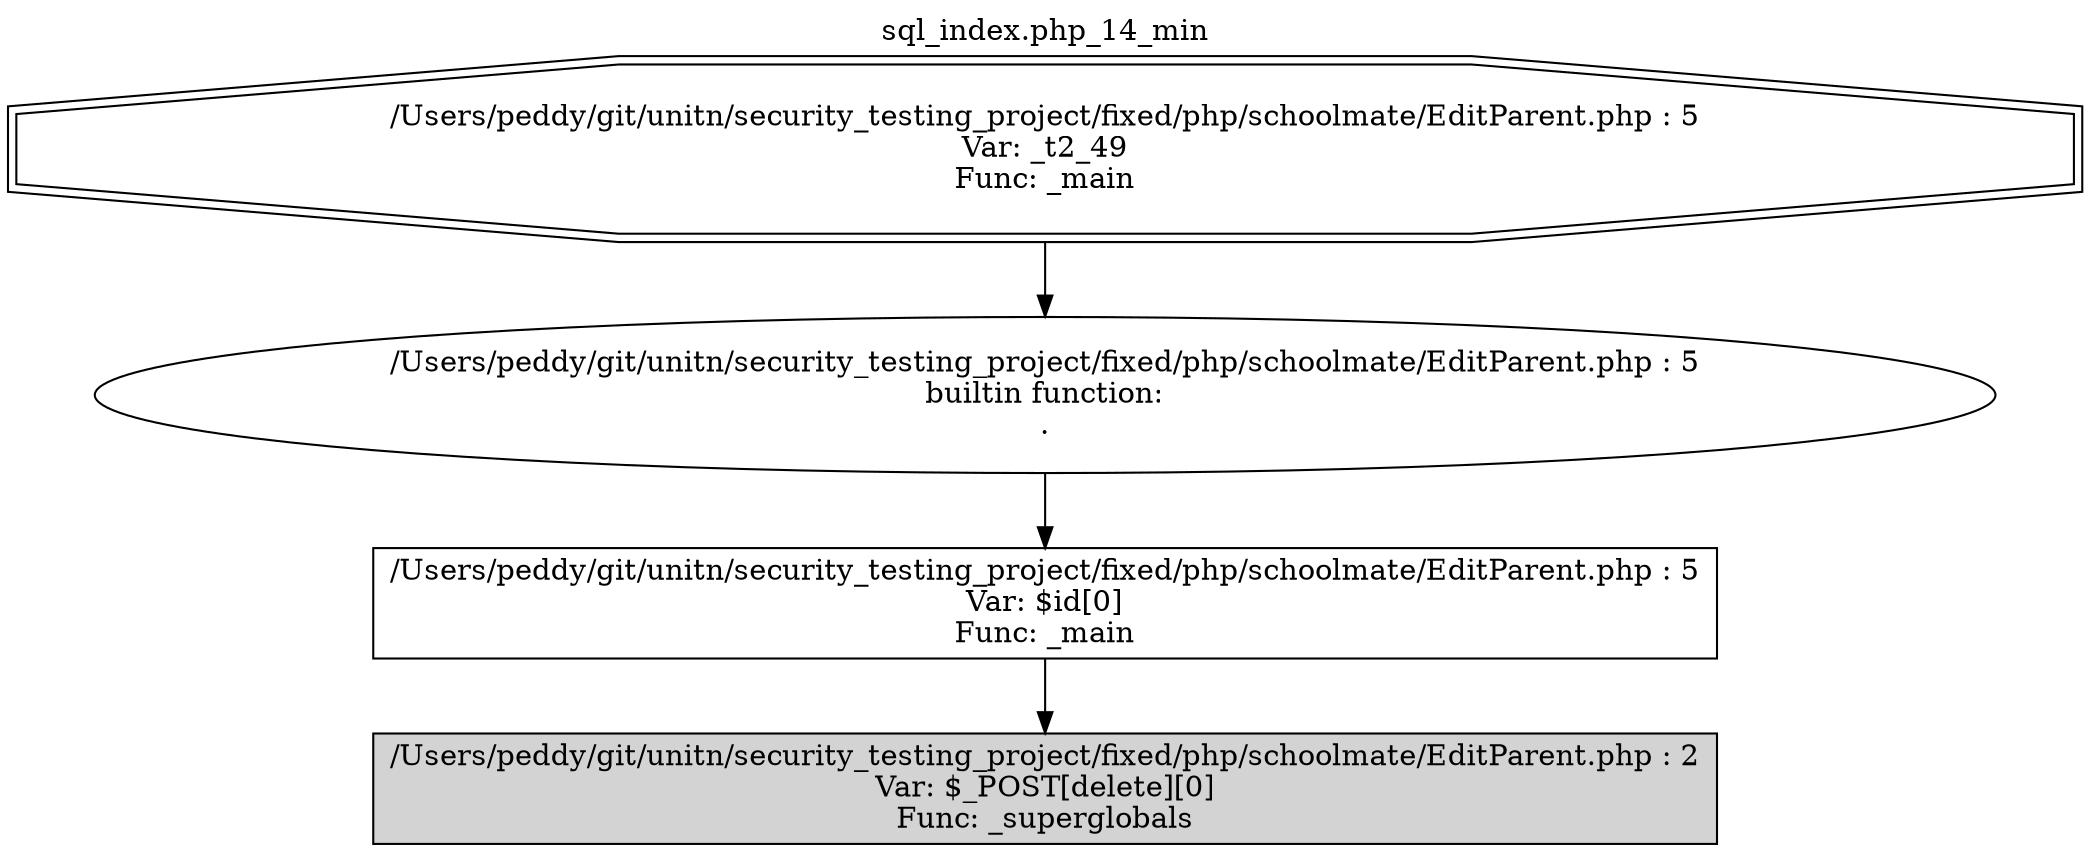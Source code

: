digraph cfg {
  label="sql_index.php_14_min";
  labelloc=t;
  n1 [shape=doubleoctagon, label="/Users/peddy/git/unitn/security_testing_project/fixed/php/schoolmate/EditParent.php : 5\nVar: _t2_49\nFunc: _main\n"];
  n2 [shape=ellipse, label="/Users/peddy/git/unitn/security_testing_project/fixed/php/schoolmate/EditParent.php : 5\nbuiltin function:\n.\n"];
  n3 [shape=box, label="/Users/peddy/git/unitn/security_testing_project/fixed/php/schoolmate/EditParent.php : 5\nVar: $id[0]\nFunc: _main\n"];
  n4 [shape=box, label="/Users/peddy/git/unitn/security_testing_project/fixed/php/schoolmate/EditParent.php : 2\nVar: $_POST[delete][0]\nFunc: _superglobals\n",style=filled];
  n1 -> n2;
  n2 -> n3;
  n3 -> n4;
}
